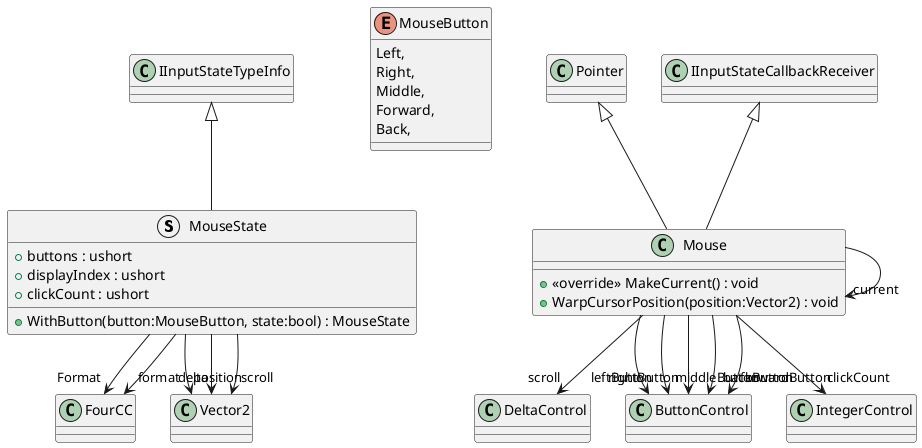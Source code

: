 @startuml
struct MouseState {
    + buttons : ushort
    + displayIndex : ushort
    + clickCount : ushort
    + WithButton(button:MouseButton, state:bool) : MouseState
}
enum MouseButton {
    Left,
    Right,
    Middle,
    Forward,
    Back,
}
class Mouse {
    + <<override>> MakeCurrent() : void
    + WarpCursorPosition(position:Vector2) : void
}
IInputStateTypeInfo <|-- MouseState
MouseState --> "Format" FourCC
MouseState --> "position" Vector2
MouseState --> "delta" Vector2
MouseState --> "scroll" Vector2
MouseState --> "format" FourCC
Pointer <|-- Mouse
IInputStateCallbackReceiver <|-- Mouse
Mouse --> "scroll" DeltaControl
Mouse --> "leftButton" ButtonControl
Mouse --> "middleButton" ButtonControl
Mouse --> "rightButton" ButtonControl
Mouse --> "backButton" ButtonControl
Mouse --> "forwardButton" ButtonControl
Mouse --> "clickCount" IntegerControl
Mouse --> "current" Mouse
@enduml
